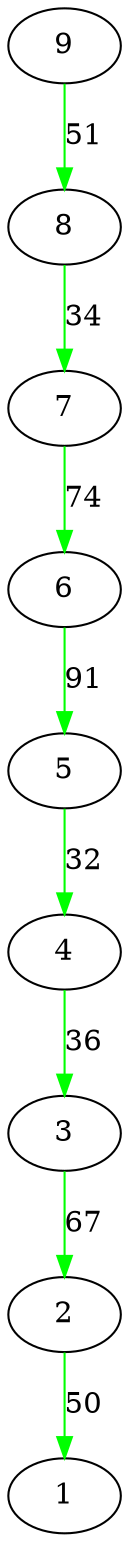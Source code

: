 // Mesh network
digraph {
	edge [color=green label=51]
	9 -> 8
	edge [color=green label=36]
	4 -> 3
	edge [color=green label=50]
	2 -> 1
	edge [color=green label=34]
	8 -> 7
	edge [color=green label=32]
	5 -> 4
	edge [color=green label=91]
	6 -> 5
	edge [color=green label=67]
	3 -> 2
	edge [color=green label=74]
	7 -> 6
}
